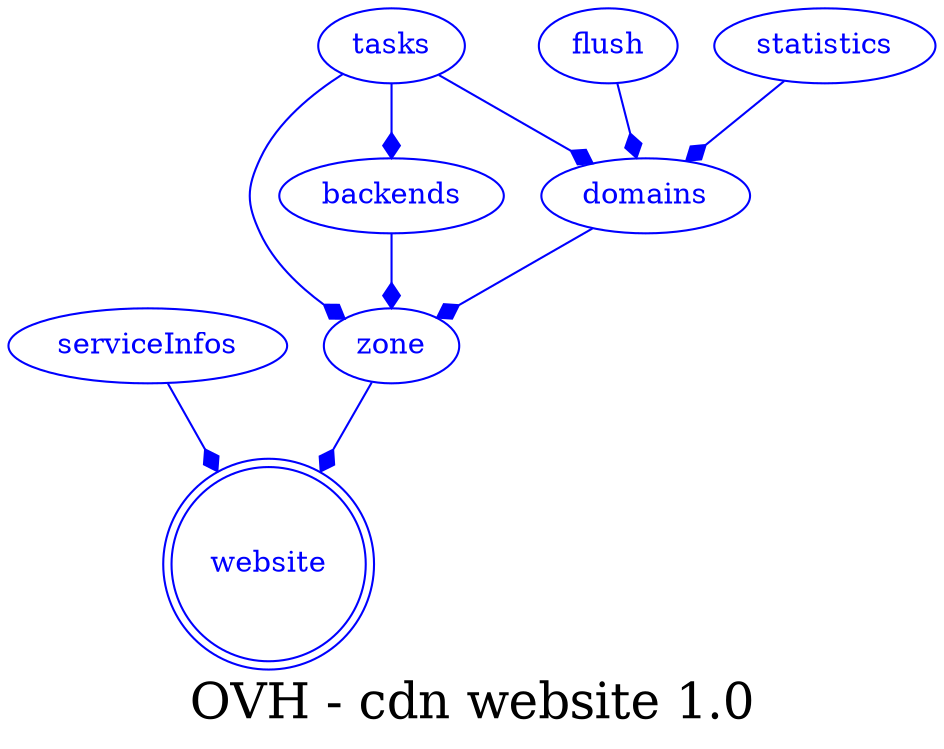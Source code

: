 digraph LexiconGraph {
graph[label="OVH - cdn website 1.0", fontsize=24]
splines=true
"website" [color=blue, fontcolor=blue, shape=doublecircle]
"serviceInfos" -> "website" [color=blue, fontcolor=blue, arrowhead=diamond, arrowtail=none]
"serviceInfos" [color=blue, fontcolor=blue, shape=ellipse]
"zone" -> "website" [color=blue, fontcolor=blue, arrowhead=diamond, arrowtail=none]
"zone" [color=blue, fontcolor=blue, shape=ellipse]
"domains" -> "zone" [color=blue, fontcolor=blue, arrowhead=diamond, arrowtail=none]
"domains" [color=blue, fontcolor=blue, shape=ellipse]
"tasks" -> "domains" [color=blue, fontcolor=blue, arrowhead=diamond, arrowtail=none]
"tasks" [color=blue, fontcolor=blue, shape=ellipse]
"flush" -> "domains" [color=blue, fontcolor=blue, arrowhead=diamond, arrowtail=none]
"flush" [color=blue, fontcolor=blue, shape=ellipse]
"statistics" -> "domains" [color=blue, fontcolor=blue, arrowhead=diamond, arrowtail=none]
"statistics" [color=blue, fontcolor=blue, shape=ellipse]
"backends" -> "zone" [color=blue, fontcolor=blue, arrowhead=diamond, arrowtail=none]
"backends" [color=blue, fontcolor=blue, shape=ellipse]
"tasks" -> "backends" [color=blue, fontcolor=blue, arrowhead=diamond, arrowtail=none]
"tasks" -> "zone" [color=blue, fontcolor=blue, arrowhead=diamond, arrowtail=none]
}
